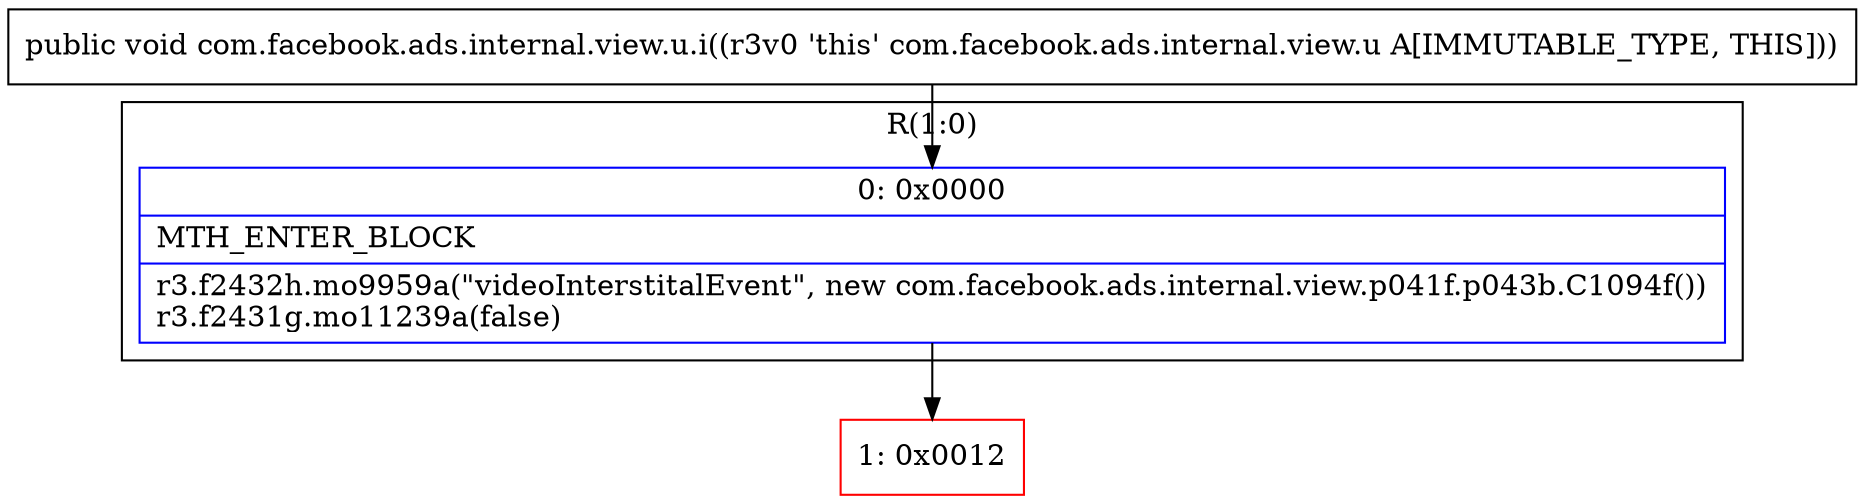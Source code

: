 digraph "CFG forcom.facebook.ads.internal.view.u.i()V" {
subgraph cluster_Region_1948211328 {
label = "R(1:0)";
node [shape=record,color=blue];
Node_0 [shape=record,label="{0\:\ 0x0000|MTH_ENTER_BLOCK\l|r3.f2432h.mo9959a(\"videoInterstitalEvent\", new com.facebook.ads.internal.view.p041f.p043b.C1094f())\lr3.f2431g.mo11239a(false)\l}"];
}
Node_1 [shape=record,color=red,label="{1\:\ 0x0012}"];
MethodNode[shape=record,label="{public void com.facebook.ads.internal.view.u.i((r3v0 'this' com.facebook.ads.internal.view.u A[IMMUTABLE_TYPE, THIS])) }"];
MethodNode -> Node_0;
Node_0 -> Node_1;
}

